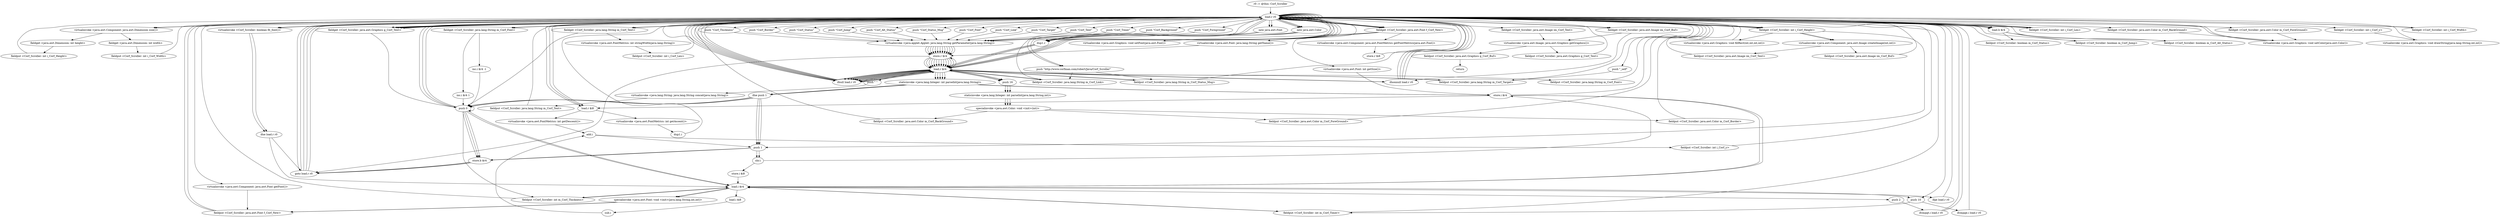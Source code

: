 digraph "" {
    "r0 := @this: Corf_Scroller"
    "load.r r0"
    "r0 := @this: Corf_Scroller"->"load.r r0";
    "load.r r0"->"load.r r0";
    "virtualinvoke <java.awt.Component: java.awt.Dimension size()>"
    "load.r r0"->"virtualinvoke <java.awt.Component: java.awt.Dimension size()>";
    "fieldget <java.awt.Dimension: int width>"
    "virtualinvoke <java.awt.Component: java.awt.Dimension size()>"->"fieldget <java.awt.Dimension: int width>";
    "fieldput <Corf_Scroller: int i_Corf_Width>"
    "fieldget <java.awt.Dimension: int width>"->"fieldput <Corf_Scroller: int i_Corf_Width>";
    "fieldput <Corf_Scroller: int i_Corf_Width>"->"load.r r0";
    "load.r r0"->"load.r r0";
    "load.r r0"->"virtualinvoke <java.awt.Component: java.awt.Dimension size()>";
    "fieldget <java.awt.Dimension: int height>"
    "virtualinvoke <java.awt.Component: java.awt.Dimension size()>"->"fieldget <java.awt.Dimension: int height>";
    "fieldput <Corf_Scroller: int i_Corf_Height>"
    "fieldget <java.awt.Dimension: int height>"->"fieldput <Corf_Scroller: int i_Corf_Height>";
    "fieldput <Corf_Scroller: int i_Corf_Height>"->"load.r r0";
    "load.r r0"->"load.r r0";
    "virtualinvoke <java.awt.Component: java.awt.Font getFont()>"
    "load.r r0"->"virtualinvoke <java.awt.Component: java.awt.Font getFont()>";
    "fieldput <Corf_Scroller: java.awt.Font f_Corf_New>"
    "virtualinvoke <java.awt.Component: java.awt.Font getFont()>"->"fieldput <Corf_Scroller: java.awt.Font f_Corf_New>";
    "fieldput <Corf_Scroller: java.awt.Font f_Corf_New>"->"load.r r0";
    "load.r r0"->"load.r r0";
    "push \"Corf_Link\""
    "load.r r0"->"push \"Corf_Link\"";
    "virtualinvoke <java.applet.Applet: java.lang.String getParameter(java.lang.String)>"
    "push \"Corf_Link\""->"virtualinvoke <java.applet.Applet: java.lang.String getParameter(java.lang.String)>";
    "store.r $r4"
    "virtualinvoke <java.applet.Applet: java.lang.String getParameter(java.lang.String)>"->"store.r $r4";
    "load.r $r4"
    "store.r $r4"->"load.r $r4";
    "fieldput <Corf_Scroller: java.lang.String m_Corf_Link>"
    "load.r $r4"->"fieldput <Corf_Scroller: java.lang.String m_Corf_Link>";
    "fieldput <Corf_Scroller: java.lang.String m_Corf_Link>"->"load.r $r4";
    "ifnonnull load.r r0"
    "load.r $r4"->"ifnonnull load.r r0";
    "ifnonnull load.r r0"->"load.r r0";
    "push \"http://www.corfman.com/robert/Java/Corf_Scroller\""
    "load.r r0"->"push \"http://www.corfman.com/robert/Java/Corf_Scroller\"";
    "push \"http://www.corfman.com/robert/Java/Corf_Scroller\""->"fieldput <Corf_Scroller: java.lang.String m_Corf_Link>";
    "fieldput <Corf_Scroller: java.lang.String m_Corf_Link>"->"load.r r0";
    "load.r r0"->"load.r r0";
    "push \"Corf_Target\""
    "load.r r0"->"push \"Corf_Target\"";
    "push \"Corf_Target\""->"virtualinvoke <java.applet.Applet: java.lang.String getParameter(java.lang.String)>";
    "virtualinvoke <java.applet.Applet: java.lang.String getParameter(java.lang.String)>"->"store.r $r4";
    "store.r $r4"->"load.r $r4";
    "fieldput <Corf_Scroller: java.lang.String m_Corf_Target>"
    "load.r $r4"->"fieldput <Corf_Scroller: java.lang.String m_Corf_Target>";
    "fieldput <Corf_Scroller: java.lang.String m_Corf_Target>"->"load.r $r4";
    "load.r $r4"->"ifnonnull load.r r0";
    "ifnonnull load.r r0"->"load.r r0";
    "push \"_self\""
    "load.r r0"->"push \"_self\"";
    "push \"_self\""->"fieldput <Corf_Scroller: java.lang.String m_Corf_Target>";
    "fieldput <Corf_Scroller: java.lang.String m_Corf_Target>"->"load.r r0";
    "push \"Corf_Text\""
    "load.r r0"->"push \"Corf_Text\"";
    "push \"Corf_Text\""->"virtualinvoke <java.applet.Applet: java.lang.String getParameter(java.lang.String)>";
    "virtualinvoke <java.applet.Applet: java.lang.String getParameter(java.lang.String)>"->"store.r $r4";
    "store.r $r4"->"load.r $r4";
    "ifnull load.r r0"
    "load.r $r4"->"ifnull load.r r0";
    "ifnull load.r r0"->"load.r r0";
    "load.r r0"->"load.r $r4";
    "push \" \""
    "load.r $r4"->"push \" \"";
    "virtualinvoke <java.lang.String: java.lang.String concat(java.lang.String)>"
    "push \" \""->"virtualinvoke <java.lang.String: java.lang.String concat(java.lang.String)>";
    "fieldput <Corf_Scroller: java.lang.String m_Corf_Text>"
    "virtualinvoke <java.lang.String: java.lang.String concat(java.lang.String)>"->"fieldput <Corf_Scroller: java.lang.String m_Corf_Text>";
    "fieldput <Corf_Scroller: java.lang.String m_Corf_Text>"->"load.r r0";
    "push \"Corf_Timer\""
    "load.r r0"->"push \"Corf_Timer\"";
    "push \"Corf_Timer\""->"virtualinvoke <java.applet.Applet: java.lang.String getParameter(java.lang.String)>";
    "virtualinvoke <java.applet.Applet: java.lang.String getParameter(java.lang.String)>"->"store.r $r4";
    "store.r $r4"->"load.r $r4";
    "load.r $r4"->"ifnull load.r r0";
    "ifnull load.r r0"->"load.r r0";
    "load.r r0"->"load.r $r4";
    "staticinvoke <java.lang.Integer: int parseInt(java.lang.String)>"
    "load.r $r4"->"staticinvoke <java.lang.Integer: int parseInt(java.lang.String)>";
    "store.i $r4"
    "staticinvoke <java.lang.Integer: int parseInt(java.lang.String)>"->"store.i $r4";
    "load.i $r4"
    "store.i $r4"->"load.i $r4";
    "fieldput <Corf_Scroller: int m_Corf_Timer>"
    "load.i $r4"->"fieldput <Corf_Scroller: int m_Corf_Timer>";
    "fieldput <Corf_Scroller: int m_Corf_Timer>"->"load.i $r4";
    "push 10"
    "load.i $r4"->"push 10";
    "ifcmpge.i load.r r0"
    "push 10"->"ifcmpge.i load.r r0";
    "ifcmpge.i load.r r0"->"load.r r0";
    "load.r r0"->"push 10";
    "push 10"->"fieldput <Corf_Scroller: int m_Corf_Timer>";
    "fieldput <Corf_Scroller: int m_Corf_Timer>"->"load.r r0";
    "push \"Corf_Background\""
    "load.r r0"->"push \"Corf_Background\"";
    "push \"Corf_Background\""->"virtualinvoke <java.applet.Applet: java.lang.String getParameter(java.lang.String)>";
    "virtualinvoke <java.applet.Applet: java.lang.String getParameter(java.lang.String)>"->"store.r $r4";
    "store.r $r4"->"load.r $r4";
    "load.r $r4"->"ifnull load.r r0";
    "ifnull load.r r0"->"load.r r0";
    "new java.awt.Color"
    "load.r r0"->"new java.awt.Color";
    "dup1.r"
    "new java.awt.Color"->"dup1.r";
    "dup1.r"->"load.r $r4";
    "push 16"
    "load.r $r4"->"push 16";
    "staticinvoke <java.lang.Integer: int parseInt(java.lang.String,int)>"
    "push 16"->"staticinvoke <java.lang.Integer: int parseInt(java.lang.String,int)>";
    "specialinvoke <java.awt.Color: void <init>(int)>"
    "staticinvoke <java.lang.Integer: int parseInt(java.lang.String,int)>"->"specialinvoke <java.awt.Color: void <init>(int)>";
    "fieldput <Corf_Scroller: java.awt.Color m_Corf_BackGround>"
    "specialinvoke <java.awt.Color: void <init>(int)>"->"fieldput <Corf_Scroller: java.awt.Color m_Corf_BackGround>";
    "fieldput <Corf_Scroller: java.awt.Color m_Corf_BackGround>"->"load.r r0";
    "push \"Corf_Foreground\""
    "load.r r0"->"push \"Corf_Foreground\"";
    "push \"Corf_Foreground\""->"virtualinvoke <java.applet.Applet: java.lang.String getParameter(java.lang.String)>";
    "virtualinvoke <java.applet.Applet: java.lang.String getParameter(java.lang.String)>"->"store.r $r4";
    "store.r $r4"->"load.r $r4";
    "load.r $r4"->"ifnull load.r r0";
    "ifnull load.r r0"->"load.r r0";
    "load.r r0"->"new java.awt.Color";
    "new java.awt.Color"->"dup1.r";
    "dup1.r"->"load.r $r4";
    "load.r $r4"->"push 16";
    "push 16"->"staticinvoke <java.lang.Integer: int parseInt(java.lang.String,int)>";
    "staticinvoke <java.lang.Integer: int parseInt(java.lang.String,int)>"->"specialinvoke <java.awt.Color: void <init>(int)>";
    "fieldput <Corf_Scroller: java.awt.Color m_Corf_ForeGround>"
    "specialinvoke <java.awt.Color: void <init>(int)>"->"fieldput <Corf_Scroller: java.awt.Color m_Corf_ForeGround>";
    "fieldput <Corf_Scroller: java.awt.Color m_Corf_ForeGround>"->"load.r r0";
    "push \"Corf_Thickness\""
    "load.r r0"->"push \"Corf_Thickness\"";
    "push \"Corf_Thickness\""->"virtualinvoke <java.applet.Applet: java.lang.String getParameter(java.lang.String)>";
    "virtualinvoke <java.applet.Applet: java.lang.String getParameter(java.lang.String)>"->"store.r $r4";
    "store.r $r4"->"load.r $r4";
    "load.r $r4"->"ifnull load.r r0";
    "ifnull load.r r0"->"load.r r0";
    "load.r r0"->"load.r $r4";
    "load.r $r4"->"staticinvoke <java.lang.Integer: int parseInt(java.lang.String)>";
    "staticinvoke <java.lang.Integer: int parseInt(java.lang.String)>"->"store.i $r4";
    "store.i $r4"->"load.i $r4";
    "fieldput <Corf_Scroller: int m_Corf_Thickness>"
    "load.i $r4"->"fieldput <Corf_Scroller: int m_Corf_Thickness>";
    "fieldput <Corf_Scroller: int m_Corf_Thickness>"->"load.i $r4";
    "ifge load.r r0"
    "load.i $r4"->"ifge load.r r0";
    "ifge load.r r0"->"load.r r0";
    "push 0"
    "load.r r0"->"push 0";
    "push 0"->"fieldput <Corf_Scroller: int m_Corf_Thickness>";
    "fieldput <Corf_Scroller: int m_Corf_Thickness>"->"load.r r0";
    "push \"Corf_Border\""
    "load.r r0"->"push \"Corf_Border\"";
    "push \"Corf_Border\""->"virtualinvoke <java.applet.Applet: java.lang.String getParameter(java.lang.String)>";
    "virtualinvoke <java.applet.Applet: java.lang.String getParameter(java.lang.String)>"->"store.r $r4";
    "store.r $r4"->"load.r $r4";
    "load.r $r4"->"ifnull load.r r0";
    "ifnull load.r r0"->"load.r r0";
    "load.r r0"->"new java.awt.Color";
    "new java.awt.Color"->"dup1.r";
    "dup1.r"->"load.r $r4";
    "load.r $r4"->"push 16";
    "push 16"->"staticinvoke <java.lang.Integer: int parseInt(java.lang.String,int)>";
    "staticinvoke <java.lang.Integer: int parseInt(java.lang.String,int)>"->"specialinvoke <java.awt.Color: void <init>(int)>";
    "fieldput <Corf_Scroller: java.awt.Color m_Corf_Border>"
    "specialinvoke <java.awt.Color: void <init>(int)>"->"fieldput <Corf_Scroller: java.awt.Color m_Corf_Border>";
    "fieldput <Corf_Scroller: java.awt.Color m_Corf_Border>"->"load.r r0";
    "push \"Corf_Status\""
    "load.r r0"->"push \"Corf_Status\"";
    "push \"Corf_Status\""->"virtualinvoke <java.applet.Applet: java.lang.String getParameter(java.lang.String)>";
    "virtualinvoke <java.applet.Applet: java.lang.String getParameter(java.lang.String)>"->"store.r $r4";
    "store.r $r4"->"load.r $r4";
    "load.r $r4"->"ifnull load.r r0";
    "ifnull load.r r0"->"load.r $r4";
    "load.r $r4"->"staticinvoke <java.lang.Integer: int parseInt(java.lang.String)>";
    "ifne push 1"
    "staticinvoke <java.lang.Integer: int parseInt(java.lang.String)>"->"ifne push 1";
    "ifne push 1"->"push 0";
    "store.b $r4"
    "push 0"->"store.b $r4";
    "goto load.r r0"
    "store.b $r4"->"goto load.r r0";
    "goto load.r r0"->"load.r r0";
    "load.b $r4"
    "load.r r0"->"load.b $r4";
    "fieldput <Corf_Scroller: boolean m_Corf_Status>"
    "load.b $r4"->"fieldput <Corf_Scroller: boolean m_Corf_Status>";
    "fieldput <Corf_Scroller: boolean m_Corf_Status>"->"load.r r0";
    "push \"Corf_Jump\""
    "load.r r0"->"push \"Corf_Jump\"";
    "push \"Corf_Jump\""->"virtualinvoke <java.applet.Applet: java.lang.String getParameter(java.lang.String)>";
    "virtualinvoke <java.applet.Applet: java.lang.String getParameter(java.lang.String)>"->"store.r $r4";
    "store.r $r4"->"load.r $r4";
    "load.r $r4"->"ifnull load.r r0";
    "ifnull load.r r0"->"load.r $r4";
    "load.r $r4"->"staticinvoke <java.lang.Integer: int parseInt(java.lang.String)>";
    "staticinvoke <java.lang.Integer: int parseInt(java.lang.String)>"->"ifne push 1";
    "ifne push 1"->"push 0";
    "push 0"->"store.b $r4";
    "store.b $r4"->"goto load.r r0";
    "goto load.r r0"->"load.r r0";
    "load.r r0"->"load.b $r4";
    "fieldput <Corf_Scroller: boolean m_Corf_Jump>"
    "load.b $r4"->"fieldput <Corf_Scroller: boolean m_Corf_Jump>";
    "fieldput <Corf_Scroller: boolean m_Corf_Jump>"->"load.r r0";
    "push \"Corf_Alt_Status\""
    "load.r r0"->"push \"Corf_Alt_Status\"";
    "push \"Corf_Alt_Status\""->"virtualinvoke <java.applet.Applet: java.lang.String getParameter(java.lang.String)>";
    "virtualinvoke <java.applet.Applet: java.lang.String getParameter(java.lang.String)>"->"store.r $r4";
    "store.r $r4"->"load.r $r4";
    "load.r $r4"->"ifnull load.r r0";
    "ifnull load.r r0"->"load.r $r4";
    "load.r $r4"->"staticinvoke <java.lang.Integer: int parseInt(java.lang.String)>";
    "staticinvoke <java.lang.Integer: int parseInt(java.lang.String)>"->"ifne push 1";
    "ifne push 1"->"push 0";
    "push 0"->"store.b $r4";
    "store.b $r4"->"goto load.r r0";
    "goto load.r r0"->"load.r r0";
    "load.r r0"->"load.b $r4";
    "fieldput <Corf_Scroller: boolean m_Corf_Alt_Status>"
    "load.b $r4"->"fieldput <Corf_Scroller: boolean m_Corf_Alt_Status>";
    "fieldput <Corf_Scroller: boolean m_Corf_Alt_Status>"->"load.r r0";
    "load.r r0"->"load.r r0";
    "push \"Corf_Status_Msg\""
    "load.r r0"->"push \"Corf_Status_Msg\"";
    "push \"Corf_Status_Msg\""->"virtualinvoke <java.applet.Applet: java.lang.String getParameter(java.lang.String)>";
    "virtualinvoke <java.applet.Applet: java.lang.String getParameter(java.lang.String)>"->"store.r $r4";
    "store.r $r4"->"load.r $r4";
    "fieldput <Corf_Scroller: java.lang.String m_Corf_Status_Msg>"
    "load.r $r4"->"fieldput <Corf_Scroller: java.lang.String m_Corf_Status_Msg>";
    "fieldput <Corf_Scroller: java.lang.String m_Corf_Status_Msg>"->"load.r $r4";
    "load.r $r4"->"ifnonnull load.r r0";
    "ifnonnull load.r r0"->"load.r r0";
    "load.r r0"->"push \"http://www.corfman.com/robert/Java/Corf_Scroller\"";
    "push \"http://www.corfman.com/robert/Java/Corf_Scroller\""->"fieldput <Corf_Scroller: java.lang.String m_Corf_Status_Msg>";
    "fieldput <Corf_Scroller: java.lang.String m_Corf_Status_Msg>"->"load.r r0";
    "push \"Corf_Font\""
    "load.r r0"->"push \"Corf_Font\"";
    "push \"Corf_Font\""->"virtualinvoke <java.applet.Applet: java.lang.String getParameter(java.lang.String)>";
    "virtualinvoke <java.applet.Applet: java.lang.String getParameter(java.lang.String)>"->"store.r $r4";
    "store.r $r4"->"load.r $r4";
    "load.r $r4"->"ifnull load.r r0";
    "ifnull load.r r0"->"load.r $r4";
    "load.r $r4"->"store.r $r4";
    "store.r $r4"->"goto load.r r0";
    "goto load.r r0"->"load.r r0";
    "load.r r0"->"load.r $r4";
    "fieldput <Corf_Scroller: java.lang.String m_Corf_Font>"
    "load.r $r4"->"fieldput <Corf_Scroller: java.lang.String m_Corf_Font>";
    "fieldput <Corf_Scroller: java.lang.String m_Corf_Font>"->"load.r r0";
    "fieldget <Corf_Scroller: java.awt.Font f_Corf_New>"
    "load.r r0"->"fieldget <Corf_Scroller: java.awt.Font f_Corf_New>";
    "virtualinvoke <java.awt.Font: int getSize()>"
    "fieldget <Corf_Scroller: java.awt.Font f_Corf_New>"->"virtualinvoke <java.awt.Font: int getSize()>";
    "virtualinvoke <java.awt.Font: int getSize()>"->"store.i $r4";
    "store.i $r4"->"load.r r0";
    "new java.awt.Font"
    "load.r r0"->"new java.awt.Font";
    "new java.awt.Font"->"dup1.r";
    "dup1.r"->"load.r r0";
    "fieldget <Corf_Scroller: java.lang.String m_Corf_Font>"
    "load.r r0"->"fieldget <Corf_Scroller: java.lang.String m_Corf_Font>";
    "inc.i $r4 1"
    "fieldget <Corf_Scroller: java.lang.String m_Corf_Font>"->"inc.i $r4 1";
    "inc.i $r4 1"->"push 0";
    "push 0"->"load.i $r4";
    "specialinvoke <java.awt.Font: void <init>(java.lang.String,int,int)>"
    "load.i $r4"->"specialinvoke <java.awt.Font: void <init>(java.lang.String,int,int)>";
    "specialinvoke <java.awt.Font: void <init>(java.lang.String,int,int)>"->"fieldput <Corf_Scroller: java.awt.Font f_Corf_New>";
    "fieldput <Corf_Scroller: java.awt.Font f_Corf_New>"->"load.r r0";
    "virtualinvoke <Corf_Scroller: boolean fit_font()>"
    "load.r r0"->"virtualinvoke <Corf_Scroller: boolean fit_font()>";
    "ifne load.r r0"
    "virtualinvoke <Corf_Scroller: boolean fit_font()>"->"ifne load.r r0";
    "ifne load.r r0"->"goto load.r r0";
    "goto load.r r0"->"load.r r0";
    "load.r r0"->"virtualinvoke <Corf_Scroller: boolean fit_font()>";
    "virtualinvoke <Corf_Scroller: boolean fit_font()>"->"ifne load.r r0";
    "ifne load.r r0"->"load.i $r4";
    "push 2"
    "load.i $r4"->"push 2";
    "ifcmpgt.i load.r r0"
    "push 2"->"ifcmpgt.i load.r r0";
    "ifcmpgt.i load.r r0"->"load.r r0";
    "load.r r0"->"load.r r0";
    "load.r r0"->"fieldget <Corf_Scroller: java.awt.Font f_Corf_New>";
    "virtualinvoke <java.awt.Component: java.awt.FontMetrics getFontMetrics(java.awt.Font)>"
    "fieldget <Corf_Scroller: java.awt.Font f_Corf_New>"->"virtualinvoke <java.awt.Component: java.awt.FontMetrics getFontMetrics(java.awt.Font)>";
    "store.r $i8"
    "virtualinvoke <java.awt.Component: java.awt.FontMetrics getFontMetrics(java.awt.Font)>"->"store.r $i8";
    "store.r $i8"->"load.r r0";
    "load.r $i8"
    "load.r r0"->"load.r $i8";
    "load.r $i8"->"load.r r0";
    "fieldget <Corf_Scroller: java.lang.String m_Corf_Text>"
    "load.r r0"->"fieldget <Corf_Scroller: java.lang.String m_Corf_Text>";
    "virtualinvoke <java.awt.FontMetrics: int stringWidth(java.lang.String)>"
    "fieldget <Corf_Scroller: java.lang.String m_Corf_Text>"->"virtualinvoke <java.awt.FontMetrics: int stringWidth(java.lang.String)>";
    "fieldput <Corf_Scroller: int i_Corf_Len>"
    "virtualinvoke <java.awt.FontMetrics: int stringWidth(java.lang.String)>"->"fieldput <Corf_Scroller: int i_Corf_Len>";
    "fieldput <Corf_Scroller: int i_Corf_Len>"->"load.r r0";
    "load.r r0"->"load.r $i8";
    "virtualinvoke <java.awt.FontMetrics: int getAscent()>"
    "load.r $i8"->"virtualinvoke <java.awt.FontMetrics: int getAscent()>";
    "dup1.i"
    "virtualinvoke <java.awt.FontMetrics: int getAscent()>"->"dup1.i";
    "dup1.i"->"load.r r0";
    "fieldget <Corf_Scroller: int i_Corf_Height>"
    "load.r r0"->"fieldget <Corf_Scroller: int i_Corf_Height>";
    "push 1"
    "fieldget <Corf_Scroller: int i_Corf_Height>"->"push 1";
    "shr.i"
    "push 1"->"shr.i";
    "shr.i"->"store.i $r4";
    "store.i $r4"->"load.r $i8";
    "virtualinvoke <java.awt.FontMetrics: int getDescent()>"
    "load.r $i8"->"virtualinvoke <java.awt.FontMetrics: int getDescent()>";
    "add.i"
    "virtualinvoke <java.awt.FontMetrics: int getDescent()>"->"add.i";
    "add.i"->"push 1";
    "push 1"->"shr.i";
    "store.i $i8"
    "shr.i"->"store.i $i8";
    "store.i $i8"->"load.i $r4";
    "load.i $i8"
    "load.i $r4"->"load.i $i8";
    "sub.i"
    "load.i $i8"->"sub.i";
    "sub.i"->"add.i";
    "fieldput <Corf_Scroller: int i_Corf_y>"
    "add.i"->"fieldput <Corf_Scroller: int i_Corf_y>";
    "fieldput <Corf_Scroller: int i_Corf_y>"->"load.r r0";
    "load.r r0"->"load.r r0";
    "load.r r0"->"load.r r0";
    "fieldget <Corf_Scroller: int i_Corf_Len>"
    "load.r r0"->"fieldget <Corf_Scroller: int i_Corf_Len>";
    "fieldget <Corf_Scroller: int i_Corf_Len>"->"load.r r0";
    "load.r r0"->"fieldget <Corf_Scroller: int i_Corf_Height>";
    "virtualinvoke <java.awt.Component: java.awt.Image createImage(int,int)>"
    "fieldget <Corf_Scroller: int i_Corf_Height>"->"virtualinvoke <java.awt.Component: java.awt.Image createImage(int,int)>";
    "fieldput <Corf_Scroller: java.awt.Image im_Corf_Text>"
    "virtualinvoke <java.awt.Component: java.awt.Image createImage(int,int)>"->"fieldput <Corf_Scroller: java.awt.Image im_Corf_Text>";
    "fieldput <Corf_Scroller: java.awt.Image im_Corf_Text>"->"load.r r0";
    "load.r r0"->"load.r r0";
    "fieldget <Corf_Scroller: java.awt.Image im_Corf_Text>"
    "load.r r0"->"fieldget <Corf_Scroller: java.awt.Image im_Corf_Text>";
    "virtualinvoke <java.awt.Image: java.awt.Graphics getGraphics()>"
    "fieldget <Corf_Scroller: java.awt.Image im_Corf_Text>"->"virtualinvoke <java.awt.Image: java.awt.Graphics getGraphics()>";
    "fieldput <Corf_Scroller: java.awt.Graphics g_Corf_Text>"
    "virtualinvoke <java.awt.Image: java.awt.Graphics getGraphics()>"->"fieldput <Corf_Scroller: java.awt.Graphics g_Corf_Text>";
    "fieldput <Corf_Scroller: java.awt.Graphics g_Corf_Text>"->"load.r r0";
    "fieldget <Corf_Scroller: java.awt.Graphics g_Corf_Text>"
    "load.r r0"->"fieldget <Corf_Scroller: java.awt.Graphics g_Corf_Text>";
    "fieldget <Corf_Scroller: java.awt.Graphics g_Corf_Text>"->"load.r r0";
    "fieldget <Corf_Scroller: java.awt.Color m_Corf_BackGround>"
    "load.r r0"->"fieldget <Corf_Scroller: java.awt.Color m_Corf_BackGround>";
    "virtualinvoke <java.awt.Graphics: void setColor(java.awt.Color)>"
    "fieldget <Corf_Scroller: java.awt.Color m_Corf_BackGround>"->"virtualinvoke <java.awt.Graphics: void setColor(java.awt.Color)>";
    "virtualinvoke <java.awt.Graphics: void setColor(java.awt.Color)>"->"load.r r0";
    "load.r r0"->"fieldget <Corf_Scroller: java.awt.Graphics g_Corf_Text>";
    "fieldget <Corf_Scroller: java.awt.Graphics g_Corf_Text>"->"push 0";
    "push 0"->"push 0";
    "push 0"->"load.r r0";
    "load.r r0"->"fieldget <Corf_Scroller: int i_Corf_Len>";
    "fieldget <Corf_Scroller: int i_Corf_Len>"->"load.r r0";
    "load.r r0"->"fieldget <Corf_Scroller: int i_Corf_Height>";
    "virtualinvoke <java.awt.Graphics: void fillRect(int,int,int,int)>"
    "fieldget <Corf_Scroller: int i_Corf_Height>"->"virtualinvoke <java.awt.Graphics: void fillRect(int,int,int,int)>";
    "virtualinvoke <java.awt.Graphics: void fillRect(int,int,int,int)>"->"load.r r0";
    "load.r r0"->"fieldget <Corf_Scroller: java.awt.Graphics g_Corf_Text>";
    "fieldget <Corf_Scroller: java.awt.Graphics g_Corf_Text>"->"load.r r0";
    "fieldget <Corf_Scroller: java.awt.Color m_Corf_ForeGround>"
    "load.r r0"->"fieldget <Corf_Scroller: java.awt.Color m_Corf_ForeGround>";
    "fieldget <Corf_Scroller: java.awt.Color m_Corf_ForeGround>"->"virtualinvoke <java.awt.Graphics: void setColor(java.awt.Color)>";
    "virtualinvoke <java.awt.Graphics: void setColor(java.awt.Color)>"->"load.r r0";
    "load.r r0"->"fieldget <Corf_Scroller: java.awt.Graphics g_Corf_Text>";
    "fieldget <Corf_Scroller: java.awt.Graphics g_Corf_Text>"->"load.r r0";
    "load.r r0"->"fieldget <Corf_Scroller: java.awt.Font f_Corf_New>";
    "virtualinvoke <java.awt.Graphics: void setFont(java.awt.Font)>"
    "fieldget <Corf_Scroller: java.awt.Font f_Corf_New>"->"virtualinvoke <java.awt.Graphics: void setFont(java.awt.Font)>";
    "virtualinvoke <java.awt.Graphics: void setFont(java.awt.Font)>"->"load.r r0";
    "load.r r0"->"fieldget <Corf_Scroller: java.awt.Graphics g_Corf_Text>";
    "fieldget <Corf_Scroller: java.awt.Graphics g_Corf_Text>"->"load.r r0";
    "load.r r0"->"fieldget <Corf_Scroller: java.lang.String m_Corf_Text>";
    "fieldget <Corf_Scroller: java.lang.String m_Corf_Text>"->"push 0";
    "push 0"->"load.r r0";
    "fieldget <Corf_Scroller: int i_Corf_y>"
    "load.r r0"->"fieldget <Corf_Scroller: int i_Corf_y>";
    "virtualinvoke <java.awt.Graphics: void drawString(java.lang.String,int,int)>"
    "fieldget <Corf_Scroller: int i_Corf_y>"->"virtualinvoke <java.awt.Graphics: void drawString(java.lang.String,int,int)>";
    "virtualinvoke <java.awt.Graphics: void drawString(java.lang.String,int,int)>"->"load.r r0";
    "fieldget <Corf_Scroller: java.awt.Image im_Corf_Buf>"
    "load.r r0"->"fieldget <Corf_Scroller: java.awt.Image im_Corf_Buf>";
    "fieldget <Corf_Scroller: java.awt.Image im_Corf_Buf>"->"ifnonnull load.r r0";
    "ifnonnull load.r r0"->"load.r r0";
    "load.r r0"->"load.r r0";
    "load.r r0"->"load.r r0";
    "fieldget <Corf_Scroller: int i_Corf_Width>"
    "load.r r0"->"fieldget <Corf_Scroller: int i_Corf_Width>";
    "fieldget <Corf_Scroller: int i_Corf_Width>"->"load.r r0";
    "load.r r0"->"fieldget <Corf_Scroller: int i_Corf_Height>";
    "fieldget <Corf_Scroller: int i_Corf_Height>"->"virtualinvoke <java.awt.Component: java.awt.Image createImage(int,int)>";
    "fieldput <Corf_Scroller: java.awt.Image im_Corf_Buf>"
    "virtualinvoke <java.awt.Component: java.awt.Image createImage(int,int)>"->"fieldput <Corf_Scroller: java.awt.Image im_Corf_Buf>";
    "fieldput <Corf_Scroller: java.awt.Image im_Corf_Buf>"->"load.r r0";
    "load.r r0"->"load.r r0";
    "load.r r0"->"fieldget <Corf_Scroller: java.awt.Image im_Corf_Buf>";
    "fieldget <Corf_Scroller: java.awt.Image im_Corf_Buf>"->"virtualinvoke <java.awt.Image: java.awt.Graphics getGraphics()>";
    "fieldput <Corf_Scroller: java.awt.Graphics g_Corf_Buf>"
    "virtualinvoke <java.awt.Image: java.awt.Graphics getGraphics()>"->"fieldput <Corf_Scroller: java.awt.Graphics g_Corf_Buf>";
    "return"
    "fieldput <Corf_Scroller: java.awt.Graphics g_Corf_Buf>"->"return";
    "ifcmpgt.i load.r r0"->"load.r r0";
    "load.r r0"->"new java.awt.Font";
    "new java.awt.Font"->"dup1.r";
    "dup1.r"->"load.r r0";
    "load.r r0"->"fieldget <Corf_Scroller: java.lang.String m_Corf_Font>";
    "inc.i $r4 -1"
    "fieldget <Corf_Scroller: java.lang.String m_Corf_Font>"->"inc.i $r4 -1";
    "inc.i $r4 -1"->"push 0";
    "push 0"->"load.i $r4";
    "load.i $r4"->"specialinvoke <java.awt.Font: void <init>(java.lang.String,int,int)>";
    "specialinvoke <java.awt.Font: void <init>(java.lang.String,int,int)>"->"fieldput <Corf_Scroller: java.awt.Font f_Corf_New>";
    "ifnull load.r r0"->"load.r r0";
    "load.r r0"->"fieldget <Corf_Scroller: java.awt.Font f_Corf_New>";
    "virtualinvoke <java.awt.Font: java.lang.String getName()>"
    "fieldget <Corf_Scroller: java.awt.Font f_Corf_New>"->"virtualinvoke <java.awt.Font: java.lang.String getName()>";
    "virtualinvoke <java.awt.Font: java.lang.String getName()>"->"store.r $r4";
    "ifne push 1"->"push 1";
    "push 1"->"store.b $r4";
    "ifne push 1"->"push 1";
    "push 1"->"store.b $r4";
    "ifne push 1"->"push 1";
    "push 1"->"store.b $r4";
}
